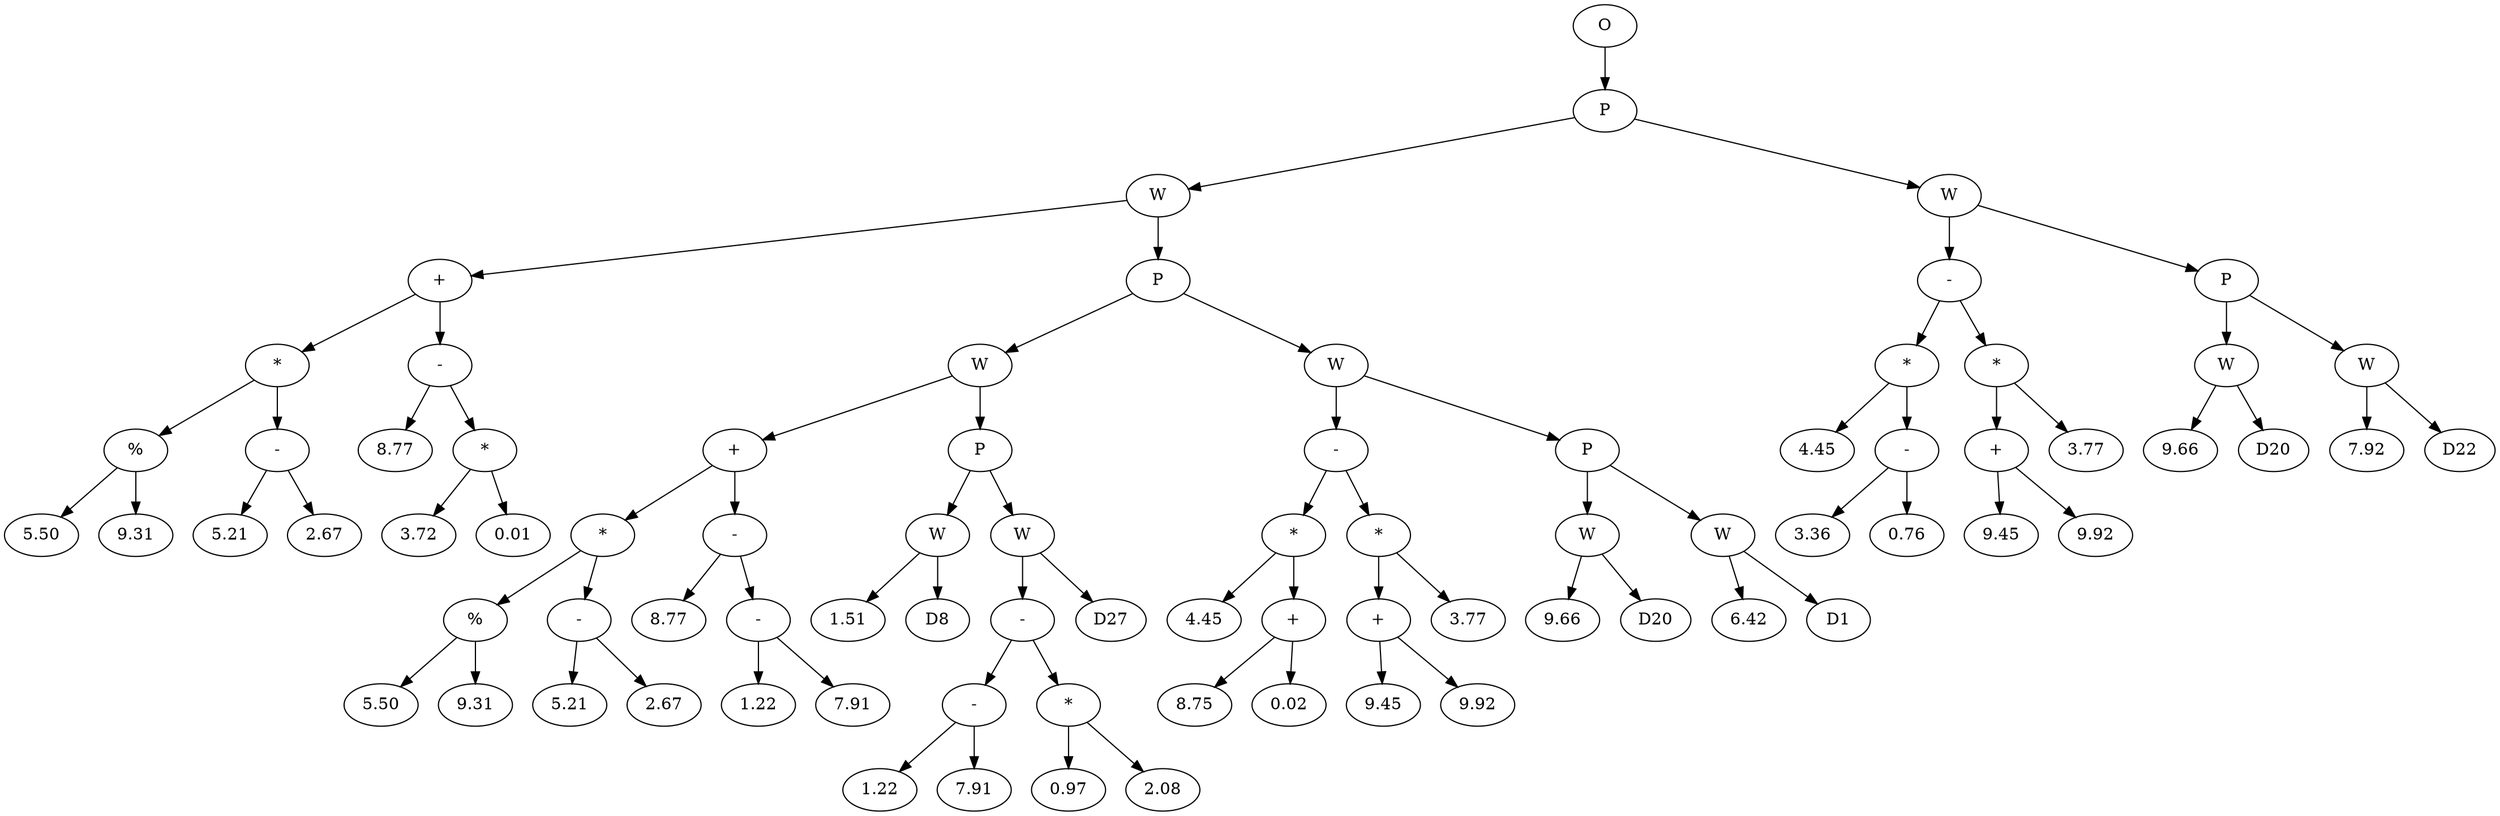 // Tree
digraph {
	13004168 [label=O]
	13004169 [label=P]
	13004168 -> 13004169
	13004170 [label=W]
	13004169 -> 13004170
	13004171 [label="+"]
	13004170 -> 13004171
	13004172 [label="*"]
	13004171 -> 13004172
	13004173 [label="%"]
	13004172 -> 13004173
	13004174 [label=5.50]
	13004173 -> 13004174
	13004175 [label=9.31]
	13004173 -> 13004175
	13004176 [label="-"]
	13004172 -> 13004176
	13004177 [label=5.21]
	13004176 -> 13004177
	13004178 [label=2.67]
	13004176 -> 13004178
	13004179 [label="-"]
	13004171 -> 13004179
	13004180 [label=8.77]
	13004179 -> 13004180
	13004181 [label="*"]
	13004179 -> 13004181
	13004182 [label=3.72]
	13004181 -> 13004182
	13004183 [label=0.01]
	13004181 -> 13004183
	13004184 [label=P]
	13004170 -> 13004184
	13004185 [label=W]
	13004184 -> 13004185
	13004186 [label="+"]
	13004185 -> 13004186
	13004187 [label="*"]
	13004186 -> 13004187
	13004188 [label="%"]
	13004187 -> 13004188
	13004189 [label=5.50]
	13004188 -> 13004189
	13004190 [label=9.31]
	13004188 -> 13004190
	13004191 [label="-"]
	13004187 -> 13004191
	13004192 [label=5.21]
	13004191 -> 13004192
	13004193 [label=2.67]
	13004191 -> 13004193
	13004194 [label="-"]
	13004186 -> 13004194
	13004195 [label=8.77]
	13004194 -> 13004195
	13004196 [label="-"]
	13004194 -> 13004196
	13004197 [label=1.22]
	13004196 -> 13004197
	13004198 [label=7.91]
	13004196 -> 13004198
	13004199 [label=P]
	13004185 -> 13004199
	13004200 [label=W]
	13004199 -> 13004200
	13004201 [label=1.51]
	13004200 -> 13004201
	13004202 [label=D8]
	13004200 -> 13004202
	13004203 [label=W]
	13004199 -> 13004203
	13004204 [label="-"]
	13004203 -> 13004204
	13004205 [label="-"]
	13004204 -> 13004205
	13004206 [label=1.22]
	13004205 -> 13004206
	13004207 [label=7.91]
	13004205 -> 13004207
	13004208 [label="*"]
	13004204 -> 13004208
	13004209 [label=0.97]
	13004208 -> 13004209
	13004210 [label=2.08]
	13004208 -> 13004210
	13004211 [label=D27]
	13004203 -> 13004211
	13004212 [label=W]
	13004184 -> 13004212
	13004213 [label="-"]
	13004212 -> 13004213
	13004214 [label="*"]
	13004213 -> 13004214
	13004215 [label=4.45]
	13004214 -> 13004215
	13004216 [label="+"]
	13004214 -> 13004216
	13004217 [label=8.75]
	13004216 -> 13004217
	13004218 [label=0.02]
	13004216 -> 13004218
	13004219 [label="*"]
	13004213 -> 13004219
	13004220 [label="+"]
	13004219 -> 13004220
	13004221 [label=9.45]
	13004220 -> 13004221
	13004222 [label=9.92]
	13004220 -> 13004222
	13004223 [label=3.77]
	13004219 -> 13004223
	13004224 [label=P]
	13004212 -> 13004224
	13004225 [label=W]
	13004224 -> 13004225
	13004226 [label=9.66]
	13004225 -> 13004226
	13004227 [label=D20]
	13004225 -> 13004227
	13004228 [label=W]
	13004224 -> 13004228
	13004229 [label=6.42]
	13004228 -> 13004229
	13004230 [label=D1]
	13004228 -> 13004230
	13004231 [label=W]
	13004169 -> 13004231
	13004232 [label="-"]
	13004231 -> 13004232
	13004233 [label="*"]
	13004232 -> 13004233
	13004234 [label=4.45]
	13004233 -> 13004234
	13004235 [label="-"]
	13004233 -> 13004235
	13004236 [label=3.36]
	13004235 -> 13004236
	13004237 [label=0.76]
	13004235 -> 13004237
	13004238 [label="*"]
	13004232 -> 13004238
	13004239 [label="+"]
	13004238 -> 13004239
	13004240 [label=9.45]
	13004239 -> 13004240
	13004241 [label=9.92]
	13004239 -> 13004241
	13004242 [label=3.77]
	13004238 -> 13004242
	13004243 [label=P]
	13004231 -> 13004243
	13004244 [label=W]
	13004243 -> 13004244
	13004245 [label=9.66]
	13004244 -> 13004245
	13004246 [label=D20]
	13004244 -> 13004246
	13004247 [label=W]
	13004243 -> 13004247
	13004248 [label=7.92]
	13004247 -> 13004248
	13004249 [label=D22]
	13004247 -> 13004249
}
